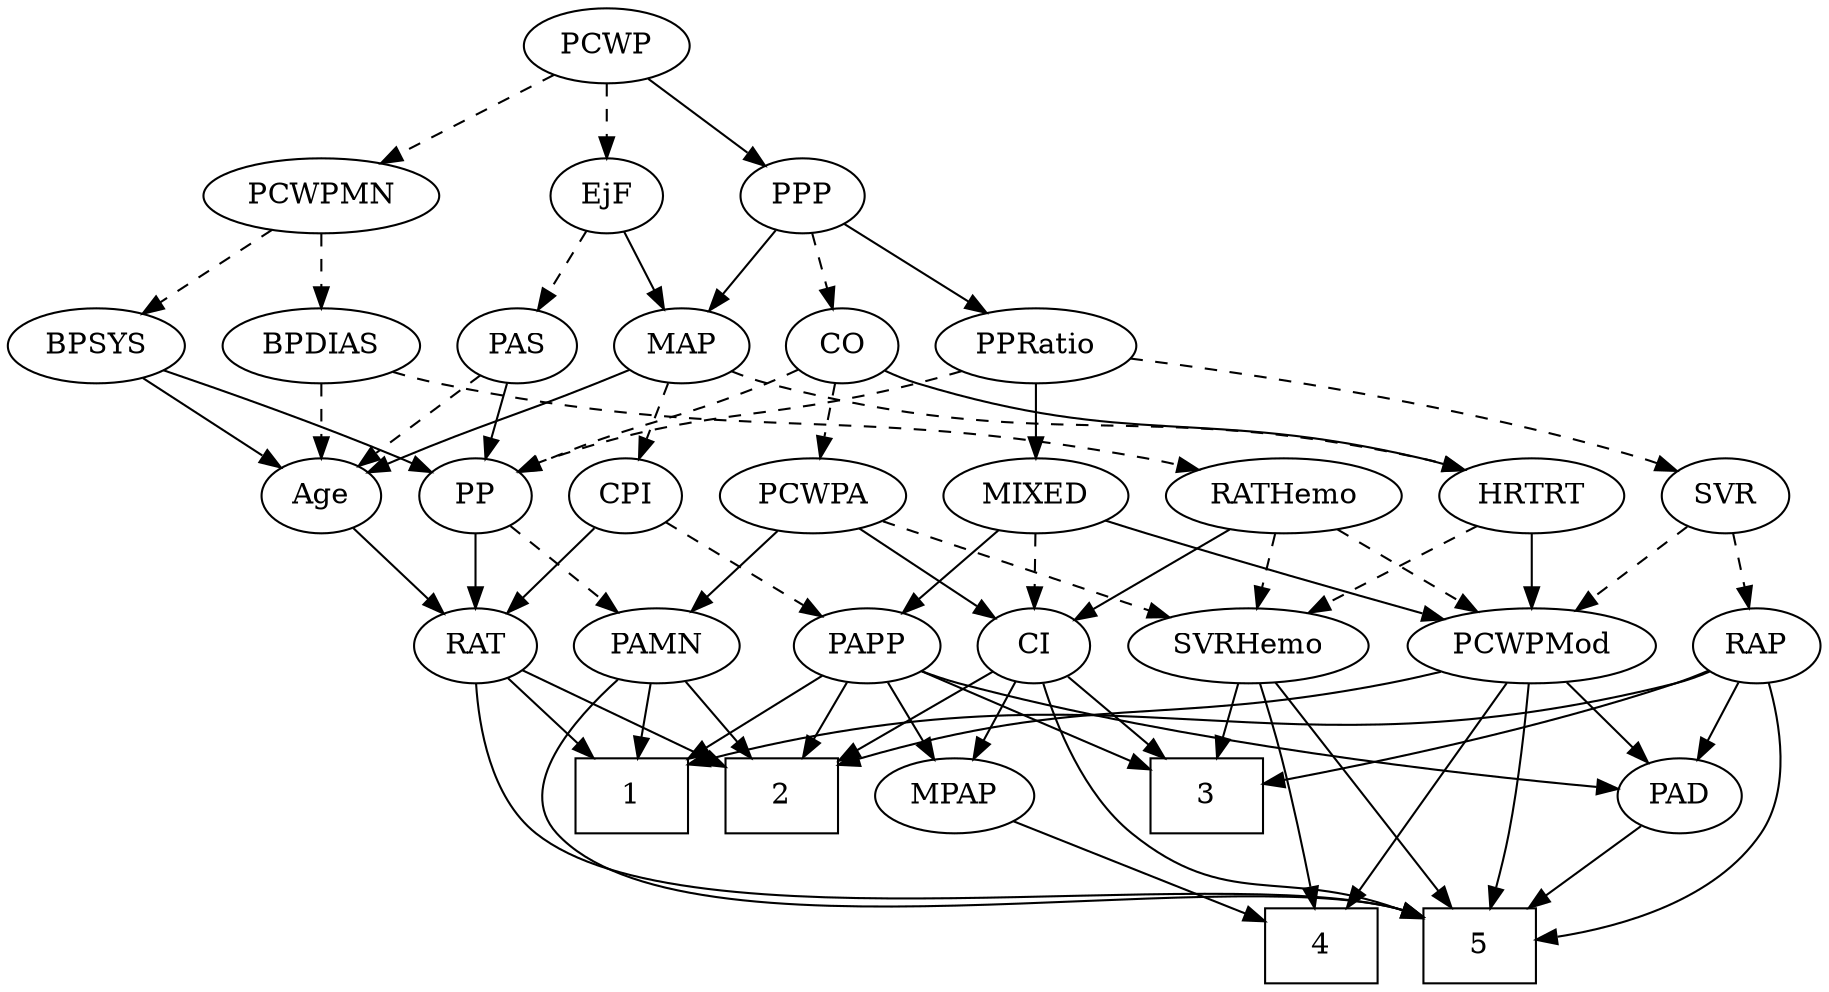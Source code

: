 strict digraph {
	graph [bb="0,0,808.58,468"];
	node [label="\N"];
	1	[height=0.5,
		pos="267.7,90",
		shape=box,
		width=0.75];
	2	[height=0.5,
		pos="339.7,90",
		shape=box,
		width=0.75];
	3	[height=0.5,
		pos="537.7,90",
		shape=box,
		width=0.75];
	4	[height=0.5,
		pos="592.7,18",
		shape=box,
		width=0.75];
	5	[height=0.5,
		pos="668.7,18",
		shape=box,
		width=0.75];
	Age	[height=0.5,
		pos="135.7,234",
		width=0.75];
	RAT	[height=0.5,
		pos="207.7,162",
		width=0.75827];
	Age -> RAT	[pos="e,192.9,177.38 150.27,218.83 160.45,208.94 174.22,195.55 185.73,184.36",
		style=solid];
	EjF	[height=0.5,
		pos="264.7,378",
		width=0.75];
	PAS	[height=0.5,
		pos="222.7,306",
		width=0.75];
	EjF -> PAS	[pos="e,232.48,323.31 255.17,361.12 250.03,352.56 243.58,341.8 237.78,332.13",
		style=dashed];
	MAP	[height=0.5,
		pos="298.7,306",
		width=0.84854];
	EjF -> MAP	[pos="e,290.62,323.63 272.58,360.76 276.6,352.49 281.58,342.23 286.12,332.9",
		style=solid];
	RAP	[height=0.5,
		pos="779.7,162",
		width=0.77632];
	RAP -> 1	[pos="e,294.83,105.05 758.64,149.8 753.55,147.52 748.03,145.4 742.7,144 556.47,95.205 494.85,156.51 304.58,107.62",
		style=solid];
	RAP -> 3	[pos="e,565.02,96.444 758.05,150.28 753.08,148.03 747.76,145.8 742.7,144 685.39,123.61 616.51,107.43 574.97,98.545",
		style=solid];
	RAP -> 5	[pos="e,695.89,21.12 790.62,145.2 802.2,126.29 816.88,94.396 801.7,72 780.46,40.67 737.42,27.859 706.04,22.622",
		style=solid];
	PAD	[height=0.5,
		pos="763.7,90",
		width=0.79437];
	RAP -> PAD	[pos="e,767.65,108.28 775.82,144.05 774.04,136.26 771.88,126.82 769.89,118.08",
		style=solid];
	MIXED	[height=0.5,
		pos="466.7,234",
		width=1.1193];
	PCWPMod	[height=0.5,
		pos="681.7,162",
		width=1.4443];
	MIXED -> PCWPMod	[pos="e,644.61,174.71 497.61,222.4 503.92,220.26 510.52,218.04 516.7,216 556.44,202.86 601.71,188.35 634.77,177.84",
		style=solid];
	CI	[height=0.5,
		pos="466.7,162",
		width=0.75];
	MIXED -> CI	[pos="e,466.7,180.1 466.7,215.7 466.7,207.98 466.7,198.71 466.7,190.11",
		style=dashed];
	PAPP	[height=0.5,
		pos="389.7,162",
		width=0.88464];
	MIXED -> PAPP	[pos="e,405.95,177.77 449.61,217.46 439.02,207.84 425.28,195.34 413.62,184.75",
		style=solid];
	MPAP	[height=0.5,
		pos="419.7,90",
		width=0.97491];
	MPAP -> 4	[pos="e,565.44,30.027 446.35,78.216 475.77,66.313 523.29,47.082 556.17,33.78",
		style=solid];
	BPSYS	[height=0.5,
		pos="37.697,306",
		width=1.0471];
	BPSYS -> Age	[pos="e,117.72,247.84 58.002,290.5 72.856,279.89 93.141,265.4 109.26,253.88",
		style=solid];
	PP	[height=0.5,
		pos="207.7,234",
		width=0.75];
	BPSYS -> PP	[pos="e,186.48,245.3 66.409,294.26 93.692,283.91 135.77,267.57 171.7,252 173.5,251.22 175.36,250.4 177.22,249.56",
		style=solid];
	PAD -> 5	[pos="e,691.88,36.082 745.83,75.834 732.95,66.343 715.23,53.288 700.02,42.082",
		style=solid];
	CO	[height=0.5,
		pos="374.7,306",
		width=0.75];
	PCWPA	[height=0.5,
		pos="366.7,234",
		width=1.1555];
	CO -> PCWPA	[pos="e,368.65,252.1 372.72,287.7 371.84,279.98 370.78,270.71 369.8,262.11",
		style=dashed];
	CO -> PP	[pos="e,228.89,245.35 353.5,294.65 348.67,292.39 343.53,290.05 338.7,288 297.14,270.35 285.25,269.65 243.7,252 241.88,251.23 240.03,250.42 \
238.16,249.59",
		style=dashed];
	HRTRT	[height=0.5,
		pos="681.7,234",
		width=1.1013];
	CO -> HRTRT	[pos="e,652.14,246.16 395.94,294.86 401.91,292.32 408.47,289.81 414.7,288 509,260.6 537.52,276.18 632.7,252 635.88,251.19 639.16,250.27 \
642.43,249.28",
		style=solid];
	PAS -> Age	[pos="e,152.42,248.46 205.92,291.5 193.04,281.14 175.06,266.67 160.52,254.97",
		style=dashed];
	PAS -> PP	[pos="e,211.4,252.28 219.07,288.05 217.4,280.26 215.37,270.82 213.5,262.08",
		style=solid];
	PAMN	[height=0.5,
		pos="289.7,162",
		width=1.011];
	PAMN -> 1	[pos="e,273.13,108.28 284.37,144.05 281.92,136.26 278.95,126.82 276.21,118.08",
		style=solid];
	PAMN -> 2	[pos="e,327.47,108.12 301.29,144.76 307.3,136.35 314.77,125.89 321.53,116.44",
		style=solid];
	PAMN -> 5	[pos="e,641.54,31.864 268.99,146.75 244.63,128.29 210.05,95.694 231.7,72 291.44,6.5942 542.78,57.586 628.7,36 629.76,35.733 630.83,35.442 \
631.9,35.131",
		style=solid];
	RATHemo	[height=0.5,
		pos="574.7,234",
		width=1.3721];
	RATHemo -> PCWPMod	[pos="e,658.41,178.23 597.65,217.98 612.92,207.99 633.18,194.74 649.98,183.75",
		style=dashed];
	SVRHemo	[height=0.5,
		pos="561.7,162",
		width=1.3902];
	RATHemo -> SVRHemo	[pos="e,564.87,180.1 571.48,215.7 570.05,207.98 568.33,198.71 566.73,190.11",
		style=dashed];
	RATHemo -> CI	[pos="e,485.52,175.2 551.53,217.98 534.74,207.1 511.98,192.35 494.26,180.87",
		style=solid];
	CPI	[height=0.5,
		pos="279.7,234",
		width=0.75];
	CPI -> RAT	[pos="e,222.49,177.38 265.13,218.83 254.95,208.94 241.17,195.55 229.67,184.36",
		style=solid];
	CPI -> PAPP	[pos="e,369.26,176 298.86,220.81 315.94,209.94 341.19,193.87 360.73,181.43",
		style=dashed];
	RAT -> 1	[pos="e,253.02,108.13 220.72,145.81 228.22,137.05 237.84,125.83 246.42,115.82",
		style=solid];
	RAT -> 2	[pos="e,312.35,105.5 228.32,150.06 248.38,139.42 279.28,123.04 303.45,110.22",
		style=solid];
	RAT -> 5	[pos="e,641.55,31.872 204.8,143.76 202.47,123.44 202.27,90.154 221.7,72 288.04,10.009 540.61,58.028 628.7,36 629.76,35.735 630.83,35.445 \
631.9,35.134",
		style=solid];
	SVR	[height=0.5,
		pos="767.7,234",
		width=0.77632];
	SVR -> RAP	[pos="e,776.74,180.28 770.6,216.05 771.92,208.35 773.52,199.03 775.01,190.36",
		style=dashed];
	SVR -> PCWPMod	[pos="e,701.24,178.91 751.11,219.5 739.2,209.81 722.87,196.51 709.04,185.26",
		style=dashed];
	PCWPMod -> 2	[pos="e,366.88,104.86 643.81,149.64 636.2,147.59 628.23,145.6 620.7,144 516.18,121.85 482.99,138.79 376.71,107.8",
		style=solid];
	PCWPMod -> 4	[pos="e,603.52,36.268 671.14,144.15 655.76,119.63 627.09,73.869 608.99,44.999",
		style=solid];
	PCWPMod -> 5	[pos="e,674.52,36.44 683.31,143.85 684.66,125.87 685.92,96.824 682.7,72 681.59,63.506 679.54,54.434 677.33,46.24",
		style=solid];
	PCWPMod -> PAD	[pos="e,747.38,104.93 700.3,145.12 711.93,135.19 727.03,122.3 739.57,111.6",
		style=solid];
	PCWPA -> PAMN	[pos="e,306.47,178.25 349.61,217.46 339.17,207.97 325.65,195.68 314.1,185.18",
		style=solid];
	PCWPA -> SVRHemo	[pos="e,527.67,175.22 397.59,221.91 430.13,210.23 481.61,191.75 518.23,178.6",
		style=dashed];
	PCWPA -> CI	[pos="e,448.54,175.71 387.9,218.15 403.09,207.52 423.66,193.13 439.97,181.71",
		style=solid];
	PCWPMN	[height=0.5,
		pos="135.7,378",
		width=1.3902];
	PCWPMN -> BPSYS	[pos="e,57.717,321.3 113.95,361.46 99.9,351.43 81.472,338.27 66.251,327.4",
		style=dashed];
	BPDIAS	[height=0.5,
		pos="135.7,306",
		width=1.1735];
	PCWPMN -> BPDIAS	[pos="e,135.7,324.1 135.7,359.7 135.7,351.98 135.7,342.71 135.7,334.11",
		style=dashed];
	SVRHemo -> 3	[pos="e,543.62,108.28 555.89,144.05 553.19,136.18 549.91,126.62 546.88,117.79",
		style=solid];
	SVRHemo -> 4	[pos="e,589.12,36.075 565.64,143.83 568.01,133.46 571.06,119.98 573.7,108 578.25,87.299 583.25,63.853 586.98,46.224",
		style=solid];
	SVRHemo -> 5	[pos="e,655.63,36.346 574.18,144.43 592.75,119.8 627.78,73.304 649.58,44.365",
		style=solid];
	BPDIAS -> Age	[pos="e,135.7,252.1 135.7,287.7 135.7,279.98 135.7,270.71 135.7,262.11",
		style=dashed];
	BPDIAS -> RATHemo	[pos="e,538.74,246.42 166.42,293.59 173.03,291.46 180.04,289.46 186.7,288 330.39,256.56 371.38,280.47 515.7,252 520.05,251.14 524.55,250.11 \
529.03,248.99",
		style=dashed];
	MAP -> Age	[pos="e,156.94,245.24 274.6,294.71 269.36,292.49 263.85,290.16 258.7,288 220.11,271.82 209.96,268.94 171.7,252 169.9,251.2 168.05,250.37 \
166.19,249.53",
		style=solid];
	MAP -> CPI	[pos="e,284.25,251.79 294.1,288.05 291.95,280.14 289.34,270.54 286.94,261.69",
		style=dashed];
	MAP -> HRTRT	[pos="e,652.45,246.28 321.57,293.98 327.08,291.7 333.01,289.52 338.7,288 465.85,253.92 504.46,281.74 632.7,252 636.04,251.22 639.48,250.3 \
642.91,249.29",
		style=dashed];
	PP -> PAMN	[pos="e,272.11,178.01 223.9,219.17 235.42,209.34 251.12,195.93 264.29,184.69",
		style=dashed];
	PP -> RAT	[pos="e,207.7,180.1 207.7,215.7 207.7,207.98 207.7,198.71 207.7,190.11",
		style=solid];
	PPP	[height=0.5,
		pos="355.7,378",
		width=0.75];
	PPP -> CO	[pos="e,370.14,323.79 360.3,360.05 362.44,352.14 365.05,342.54 367.45,333.69",
		style=dashed];
	PPP -> MAP	[pos="e,311.44,322.64 343.33,361.81 335.89,352.67 326.26,340.85 317.85,330.52",
		style=solid];
	PPRatio	[height=0.5,
		pos="463.7,306",
		width=1.1013];
	PPP -> PPRatio	[pos="e,441.75,321.22 374.51,364.81 390.68,354.32 414.31,339.01 433.19,326.77",
		style=solid];
	PPRatio -> MIXED	[pos="e,465.96,252.1 464.44,287.7 464.77,279.98 465.17,270.71 465.53,262.11",
		style=solid];
	PPRatio -> SVR	[pos="e,746.52,245.76 501.55,300.34 553.95,293.25 651.12,277.78 730.7,252 732.83,251.31 735,250.53 737.17,249.69",
		style=dashed];
	PPRatio -> PP	[pos="e,228.3,245.72 432.74,294.51 425.54,292.23 417.88,289.92 410.7,288 337.35,268.38 315.61,276.37 243.7,252 241.78,251.35 239.83,250.63 \
237.89,249.86",
		style=dashed];
	PCWP	[height=0.5,
		pos="264.7,450",
		width=0.97491];
	PCWP -> EjF	[pos="e,264.7,396.1 264.7,431.7 264.7,423.98 264.7,414.71 264.7,406.11",
		style=dashed];
	PCWP -> PCWPMN	[pos="e,162.45,393.52 241.34,436.32 221.81,425.73 193.65,410.45 171.31,398.33",
		style=dashed];
	PCWP -> PPP	[pos="e,338.71,392.07 283.55,434.5 297.13,424.05 315.6,409.85 330.45,398.42",
		style=solid];
	CI -> 2	[pos="e,366.82,105.95 446.57,149.91 427.56,139.43 398.59,123.46 375.61,110.8",
		style=solid];
	CI -> 3	[pos="e,520.25,108.2 481.41,146.5 490.49,137.54 502.39,125.81 512.9,115.45",
		style=solid];
	CI -> 5	[pos="e,641.33,31.165 468.81,144.03 472.21,123.98 480.78,90.952 501.7,72 545.17,32.607 573.37,55.512 628.7,36 629.73,35.636 630.77,35.259 \
631.82,34.871",
		style=solid];
	CI -> MPAP	[pos="e,430.65,107.31 456.03,145.12 450.23,136.47 442.91,125.58 436.37,115.83",
		style=solid];
	PAPP -> 1	[pos="e,295,106.66 368.17,148.65 350.41,138.46 324.83,123.78 303.93,111.79",
		style=solid];
	PAPP -> 2	[pos="e,352.05,108.29 378.35,145.12 372.35,136.72 364.84,126.2 358.03,116.67",
		style=solid];
	PAPP -> 3	[pos="e,510.46,103.88 413.48,149.75 437.16,138.55 473.83,121.21 501.2,108.26",
		style=solid];
	PAPP -> MPAP	[pos="e,412.43,107.96 396.81,144.41 400.27,136.34 404.51,126.43 408.4,117.35",
		style=solid];
	PAPP -> PAD	[pos="e,735.15,93.266 413.64,149.97 419.16,147.74 425.06,145.59 430.7,144 534.81,114.58 662.14,100.01 724.92,94.19",
		style=solid];
	HRTRT -> PCWPMod	[pos="e,681.7,180.1 681.7,215.7 681.7,207.98 681.7,198.71 681.7,190.11",
		style=solid];
	HRTRT -> SVRHemo	[pos="e,586.71,177.59 658.27,219.34 640.41,208.92 615.55,194.42 595.53,182.74",
		style=dashed];
}
